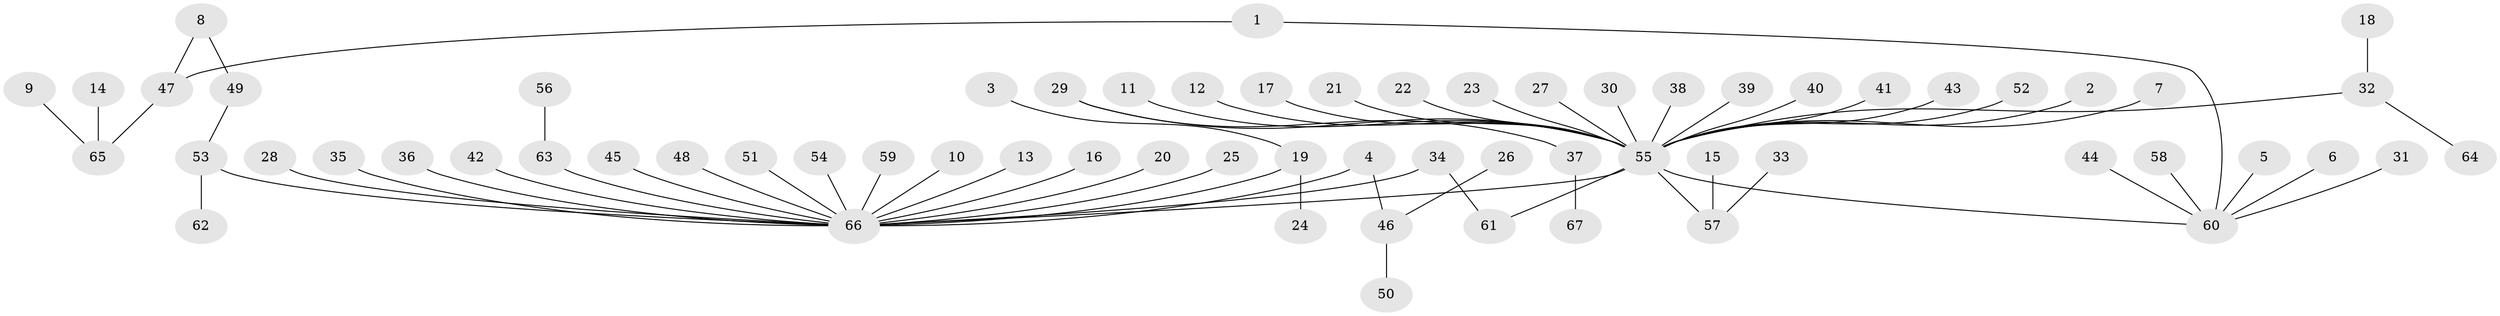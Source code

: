 // original degree distribution, {24: 0.007518796992481203, 2: 0.18045112781954886, 23: 0.007518796992481203, 4: 0.015037593984962405, 3: 0.07518796992481203, 5: 0.03007518796992481, 6: 0.022556390977443608, 10: 0.007518796992481203, 1: 0.6541353383458647}
// Generated by graph-tools (version 1.1) at 2025/01/03/09/25 03:01:45]
// undirected, 67 vertices, 68 edges
graph export_dot {
graph [start="1"]
  node [color=gray90,style=filled];
  1;
  2;
  3;
  4;
  5;
  6;
  7;
  8;
  9;
  10;
  11;
  12;
  13;
  14;
  15;
  16;
  17;
  18;
  19;
  20;
  21;
  22;
  23;
  24;
  25;
  26;
  27;
  28;
  29;
  30;
  31;
  32;
  33;
  34;
  35;
  36;
  37;
  38;
  39;
  40;
  41;
  42;
  43;
  44;
  45;
  46;
  47;
  48;
  49;
  50;
  51;
  52;
  53;
  54;
  55;
  56;
  57;
  58;
  59;
  60;
  61;
  62;
  63;
  64;
  65;
  66;
  67;
  1 -- 47 [weight=1.0];
  1 -- 60 [weight=1.0];
  2 -- 55 [weight=1.0];
  3 -- 19 [weight=1.0];
  4 -- 46 [weight=1.0];
  4 -- 66 [weight=1.0];
  5 -- 60 [weight=1.0];
  6 -- 60 [weight=1.0];
  7 -- 55 [weight=1.0];
  8 -- 47 [weight=1.0];
  8 -- 49 [weight=1.0];
  9 -- 65 [weight=1.0];
  10 -- 66 [weight=1.0];
  11 -- 55 [weight=1.0];
  12 -- 55 [weight=1.0];
  13 -- 66 [weight=1.0];
  14 -- 65 [weight=1.0];
  15 -- 57 [weight=1.0];
  16 -- 66 [weight=1.0];
  17 -- 55 [weight=1.0];
  18 -- 32 [weight=1.0];
  19 -- 24 [weight=1.0];
  19 -- 66 [weight=1.0];
  20 -- 66 [weight=1.0];
  21 -- 55 [weight=1.0];
  22 -- 55 [weight=1.0];
  23 -- 55 [weight=1.0];
  25 -- 66 [weight=1.0];
  26 -- 46 [weight=1.0];
  27 -- 55 [weight=1.0];
  28 -- 66 [weight=1.0];
  29 -- 37 [weight=1.0];
  29 -- 55 [weight=1.0];
  30 -- 55 [weight=1.0];
  31 -- 60 [weight=1.0];
  32 -- 55 [weight=1.0];
  32 -- 64 [weight=1.0];
  33 -- 57 [weight=1.0];
  34 -- 61 [weight=1.0];
  34 -- 66 [weight=1.0];
  35 -- 66 [weight=1.0];
  36 -- 66 [weight=1.0];
  37 -- 67 [weight=1.0];
  38 -- 55 [weight=1.0];
  39 -- 55 [weight=1.0];
  40 -- 55 [weight=1.0];
  41 -- 55 [weight=1.0];
  42 -- 66 [weight=1.0];
  43 -- 55 [weight=1.0];
  44 -- 60 [weight=1.0];
  45 -- 66 [weight=1.0];
  46 -- 50 [weight=1.0];
  47 -- 65 [weight=1.0];
  48 -- 66 [weight=1.0];
  49 -- 53 [weight=1.0];
  51 -- 66 [weight=1.0];
  52 -- 55 [weight=1.0];
  53 -- 62 [weight=1.0];
  53 -- 66 [weight=1.0];
  54 -- 66 [weight=1.0];
  55 -- 57 [weight=1.0];
  55 -- 60 [weight=1.0];
  55 -- 61 [weight=1.0];
  55 -- 66 [weight=1.0];
  56 -- 63 [weight=1.0];
  58 -- 60 [weight=1.0];
  59 -- 66 [weight=1.0];
  63 -- 66 [weight=1.0];
}
